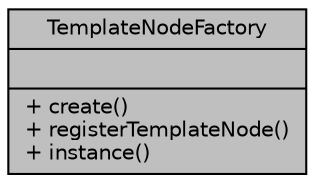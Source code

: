 digraph "TemplateNodeFactory"
{
 // LATEX_PDF_SIZE
  edge [fontname="Helvetica",fontsize="10",labelfontname="Helvetica",labelfontsize="10"];
  node [fontname="Helvetica",fontsize="10",shape=record];
  Node1 [label="{TemplateNodeFactory\n||+ create()\l+ registerTemplateNode()\l+ instance()\l}",height=0.2,width=0.4,color="black", fillcolor="grey75", style="filled", fontcolor="black",tooltip="Factory class for creating tag AST nodes found in a template."];
}
